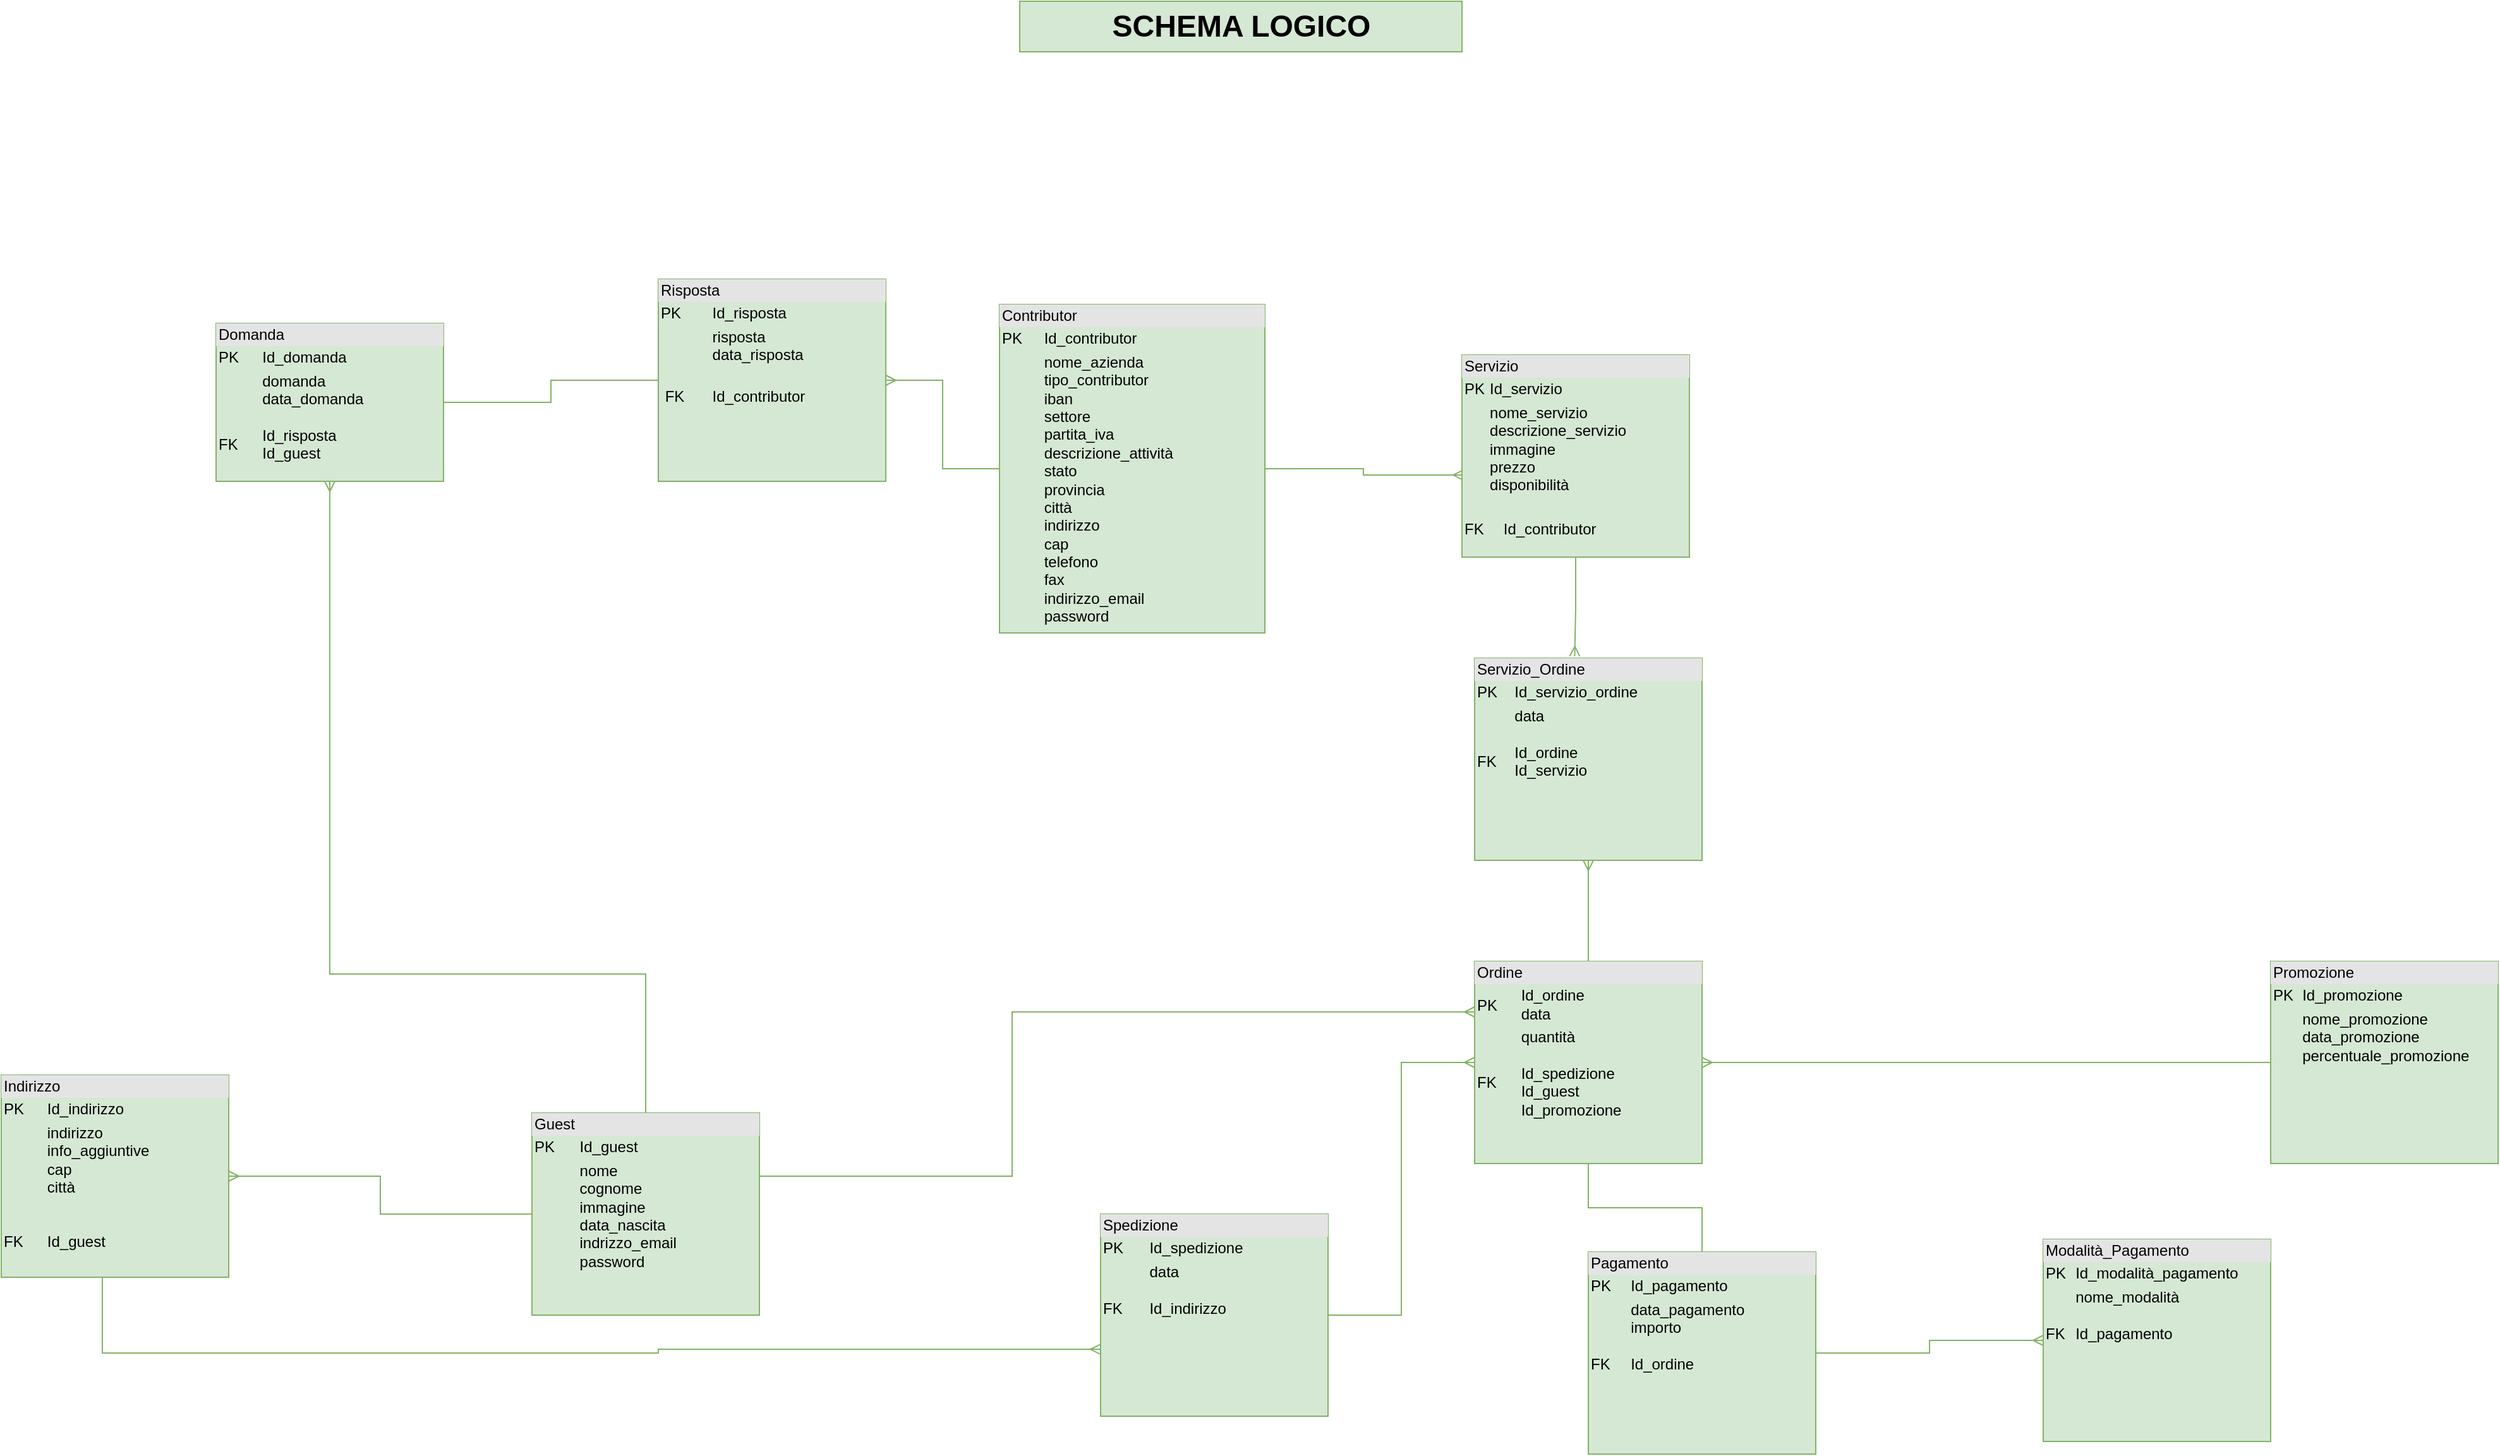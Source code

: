 <mxfile version="14.6.11" type="github">
  <diagram id="g6IiTkrhObTsg7WS-nIB" name="Page-1">
    <mxGraphModel dx="3784" dy="2228" grid="1" gridSize="10" guides="1" tooltips="1" connect="1" arrows="1" fold="1" page="1" pageScale="1" pageWidth="1400" pageHeight="850" math="0" shadow="0">
      <root>
        <mxCell id="0" />
        <mxCell id="1" parent="0" />
        <mxCell id="ecW4fC8Upqcy7Yiyt_hk-1" style="edgeStyle=orthogonalEdgeStyle;rounded=0;orthogonalLoop=1;jettySize=auto;html=1;entryX=0.006;entryY=0.594;entryDx=0;entryDy=0;entryPerimeter=0;endArrow=ERmany;endFill=0;startArrow=none;startFill=0;fillColor=#d5e8d4;strokeColor=#82b366;" edge="1" parent="1" source="ecW4fC8Upqcy7Yiyt_hk-2" target="ecW4fC8Upqcy7Yiyt_hk-8">
          <mxGeometry relative="1" as="geometry" />
        </mxCell>
        <mxCell id="ecW4fC8Upqcy7Yiyt_hk-2" value="&lt;div style=&quot;box-sizing: border-box ; width: 100% ; background: #e4e4e4 ; padding: 2px&quot;&gt;Contributor&amp;nbsp;&lt;/div&gt;&lt;table style=&quot;width: 100% ; font-size: 1em&quot; cellpadding=&quot;2&quot; cellspacing=&quot;0&quot;&gt;&lt;tbody&gt;&lt;tr&gt;&lt;td&gt;PK&lt;/td&gt;&lt;td&gt;Id_contributor&lt;br&gt;&lt;/td&gt;&lt;/tr&gt;&lt;tr&gt;&lt;td&gt;&lt;br&gt;&lt;br&gt;&lt;br&gt;&lt;br&gt;&lt;br&gt;&lt;br&gt;&lt;br&gt;&lt;br&gt;&lt;br&gt;&lt;br&gt;&lt;br&gt;&lt;/td&gt;&lt;td&gt;nome_azienda&lt;br&gt;tipo_contributor&lt;br&gt;iban&lt;br&gt;settore&lt;br&gt;partita_iva&lt;br&gt;descrizione_attività&lt;br&gt;stato&lt;br&gt;provincia&lt;br&gt;città&lt;br&gt;indirizzo&lt;br&gt;cap&lt;br&gt;telefono&lt;br&gt;fax&lt;br&gt;indirizzo_email&lt;br&gt;password&lt;br&gt;&lt;br&gt;&lt;br&gt;&lt;br&gt;&lt;br&gt;&lt;/td&gt;&lt;/tr&gt;&lt;tr&gt;&lt;td&gt;&amp;nbsp;&lt;/td&gt;&lt;td&gt;&lt;br&gt;&lt;/td&gt;&lt;/tr&gt;&lt;/tbody&gt;&lt;/table&gt;" style="verticalAlign=top;align=left;overflow=fill;html=1;fillColor=#d5e8d4;strokeColor=#82b366;" vertex="1" parent="1">
          <mxGeometry x="1160" y="350" width="210" height="260" as="geometry" />
        </mxCell>
        <mxCell id="ecW4fC8Upqcy7Yiyt_hk-3" style="edgeStyle=orthogonalEdgeStyle;rounded=0;orthogonalLoop=1;jettySize=auto;html=1;startArrow=none;startFill=0;endArrow=ERmany;endFill=0;fillColor=#d5e8d4;strokeColor=#82b366;" edge="1" parent="1" source="ecW4fC8Upqcy7Yiyt_hk-6" target="ecW4fC8Upqcy7Yiyt_hk-7">
          <mxGeometry relative="1" as="geometry">
            <Array as="points">
              <mxPoint x="880" y="880" />
              <mxPoint x="630" y="880" />
            </Array>
          </mxGeometry>
        </mxCell>
        <mxCell id="ecW4fC8Upqcy7Yiyt_hk-4" style="edgeStyle=orthogonalEdgeStyle;rounded=0;orthogonalLoop=1;jettySize=auto;html=1;entryX=1;entryY=0.5;entryDx=0;entryDy=0;startArrow=none;startFill=0;endArrow=ERmany;endFill=0;fillColor=#d5e8d4;strokeColor=#82b366;" edge="1" parent="1" source="ecW4fC8Upqcy7Yiyt_hk-6" target="ecW4fC8Upqcy7Yiyt_hk-21">
          <mxGeometry relative="1" as="geometry" />
        </mxCell>
        <mxCell id="ecW4fC8Upqcy7Yiyt_hk-5" style="edgeStyle=orthogonalEdgeStyle;rounded=0;orthogonalLoop=1;jettySize=auto;html=1;entryX=0;entryY=0.25;entryDx=0;entryDy=0;startArrow=none;startFill=0;fillColor=#d5e8d4;strokeColor=#82b366;endArrow=ERmany;endFill=0;exitX=1;exitY=0.5;exitDx=0;exitDy=0;" edge="1" parent="1" source="ecW4fC8Upqcy7Yiyt_hk-6" target="ecW4fC8Upqcy7Yiyt_hk-16">
          <mxGeometry relative="1" as="geometry">
            <Array as="points">
              <mxPoint x="1170" y="1040" />
              <mxPoint x="1170" y="910" />
            </Array>
          </mxGeometry>
        </mxCell>
        <mxCell id="ecW4fC8Upqcy7Yiyt_hk-6" value="&lt;div style=&quot;box-sizing: border-box ; width: 100% ; background: #e4e4e4 ; padding: 2px&quot;&gt;Guest&lt;/div&gt;&lt;table style=&quot;width: 100% ; font-size: 1em&quot; cellpadding=&quot;2&quot; cellspacing=&quot;0&quot;&gt;&lt;tbody&gt;&lt;tr&gt;&lt;td&gt;PK&lt;/td&gt;&lt;td&gt;Id_guest&lt;br&gt;&lt;/td&gt;&lt;/tr&gt;&lt;tr&gt;&lt;td&gt;&lt;br&gt;&lt;br&gt;&lt;br&gt;&lt;br&gt;&lt;/td&gt;&lt;td&gt;nome&lt;br&gt;cognome&lt;br&gt;immagine&lt;br&gt;data_nascita&lt;br&gt;indrizzo_email&lt;br&gt;password&lt;br&gt;&lt;br&gt;&lt;br&gt;&lt;br&gt;&lt;br&gt;&lt;/td&gt;&lt;/tr&gt;&lt;tr&gt;&lt;td&gt;&amp;nbsp;&lt;/td&gt;&lt;td&gt;&lt;br&gt;&lt;/td&gt;&lt;/tr&gt;&lt;/tbody&gt;&lt;/table&gt;" style="verticalAlign=top;align=left;overflow=fill;html=1;fillColor=#d5e8d4;strokeColor=#82b366;" vertex="1" parent="1">
          <mxGeometry x="790" y="990" width="180" height="160" as="geometry" />
        </mxCell>
        <mxCell id="ecW4fC8Upqcy7Yiyt_hk-7" value="&lt;div style=&quot;box-sizing: border-box ; width: 100% ; background: #e4e4e4 ; padding: 2px&quot;&gt;Domanda&amp;nbsp;&lt;/div&gt;&lt;table style=&quot;width: 100% ; font-size: 1em&quot; cellpadding=&quot;2&quot; cellspacing=&quot;0&quot;&gt;&lt;tbody&gt;&lt;tr&gt;&lt;td&gt;PK&lt;/td&gt;&lt;td&gt;Id_domanda&lt;br&gt;&lt;/td&gt;&lt;/tr&gt;&lt;tr&gt;&lt;td&gt;&lt;br&gt;&lt;br&gt;&lt;br&gt;FK&lt;/td&gt;&lt;td&gt;domanda&lt;br&gt;data_domanda&lt;br&gt;&lt;br&gt;Id_risposta&lt;br&gt;Id_guest&lt;/td&gt;&lt;/tr&gt;&lt;tr&gt;&lt;td&gt;&amp;nbsp;&lt;/td&gt;&lt;td&gt;&lt;br&gt;&lt;/td&gt;&lt;/tr&gt;&lt;/tbody&gt;&lt;/table&gt;" style="verticalAlign=top;align=left;overflow=fill;html=1;fillColor=#d5e8d4;strokeColor=#82b366;" vertex="1" parent="1">
          <mxGeometry x="540" y="365" width="180" height="125" as="geometry" />
        </mxCell>
        <mxCell id="ecW4fC8Upqcy7Yiyt_hk-39" style="edgeStyle=orthogonalEdgeStyle;rounded=0;orthogonalLoop=1;jettySize=auto;html=1;entryX=0.44;entryY=-0.009;entryDx=0;entryDy=0;entryPerimeter=0;endArrow=ERmany;endFill=0;fillColor=#d5e8d4;strokeColor=#82b366;" edge="1" parent="1" source="ecW4fC8Upqcy7Yiyt_hk-8" target="ecW4fC8Upqcy7Yiyt_hk-37">
          <mxGeometry relative="1" as="geometry" />
        </mxCell>
        <mxCell id="ecW4fC8Upqcy7Yiyt_hk-8" value="&lt;div style=&quot;box-sizing: border-box ; width: 100% ; background: #e4e4e4 ; padding: 2px&quot;&gt;Servizio&lt;/div&gt;&lt;table style=&quot;width: 100% ; font-size: 1em&quot; cellpadding=&quot;2&quot; cellspacing=&quot;0&quot;&gt;&lt;tbody&gt;&lt;tr&gt;&lt;td&gt;PK&lt;/td&gt;&lt;td&gt;Id_servizio&lt;br&gt;&lt;/td&gt;&lt;/tr&gt;&lt;tr&gt;&lt;td&gt;&lt;br&gt;&lt;/td&gt;&lt;td&gt;nome_servizio&lt;br&gt;descrizione_servizio&lt;br&gt;immagine&lt;br&gt;prezzo&lt;br&gt;disponibilità&lt;br&gt;&lt;br&gt;&lt;/td&gt;&lt;/tr&gt;&lt;tr&gt;&lt;td&gt;FK&lt;br&gt;&lt;br&gt;&lt;/td&gt;&lt;td&gt;&lt;table cellpadding=&quot;2&quot; cellspacing=&quot;0&quot; style=&quot;font-size: 1em ; width: 180px&quot;&gt;&lt;tbody&gt;&lt;tr&gt;&lt;td&gt;&lt;/td&gt;&lt;td&gt;Id_contributor&lt;/td&gt;&lt;/tr&gt;&lt;/tbody&gt;&lt;/table&gt;&lt;br&gt;&lt;/td&gt;&lt;/tr&gt;&lt;/tbody&gt;&lt;/table&gt;" style="verticalAlign=top;align=left;overflow=fill;html=1;fillColor=#d5e8d4;strokeColor=#82b366;" vertex="1" parent="1">
          <mxGeometry x="1526" y="390" width="180" height="160" as="geometry" />
        </mxCell>
        <mxCell id="ecW4fC8Upqcy7Yiyt_hk-9" value="&lt;div style=&quot;box-sizing: border-box ; width: 100% ; background: #e4e4e4 ; padding: 2px&quot;&gt;Promozione&lt;/div&gt;&lt;table style=&quot;width: 100% ; font-size: 1em&quot; cellpadding=&quot;2&quot; cellspacing=&quot;0&quot;&gt;&lt;tbody&gt;&lt;tr&gt;&lt;td&gt;PK&lt;/td&gt;&lt;td&gt;Id_promozione&lt;br&gt;&lt;/td&gt;&lt;/tr&gt;&lt;tr&gt;&lt;td&gt;&lt;br&gt;&lt;br&gt;&lt;br&gt;&lt;br&gt;&lt;/td&gt;&lt;td&gt;nome_promozione&lt;br&gt;data_promozione&lt;br&gt;percentuale_promozione&lt;br&gt;&lt;br&gt;&lt;br&gt;&lt;/td&gt;&lt;/tr&gt;&lt;tr&gt;&lt;td&gt;&amp;nbsp;&lt;/td&gt;&lt;td&gt;&lt;br&gt;&lt;/td&gt;&lt;/tr&gt;&lt;/tbody&gt;&lt;/table&gt;" style="verticalAlign=top;align=left;overflow=fill;html=1;fillColor=#d5e8d4;strokeColor=#82b366;" vertex="1" parent="1">
          <mxGeometry x="2166" y="870" width="180" height="160" as="geometry" />
        </mxCell>
        <mxCell id="ecW4fC8Upqcy7Yiyt_hk-10" style="edgeStyle=orthogonalEdgeStyle;rounded=0;orthogonalLoop=1;jettySize=auto;html=1;entryX=1;entryY=0.5;entryDx=0;entryDy=0;startArrow=none;startFill=0;endArrow=none;endFill=0;fillColor=#d5e8d4;strokeColor=#82b366;" edge="1" parent="1" source="ecW4fC8Upqcy7Yiyt_hk-12" target="ecW4fC8Upqcy7Yiyt_hk-7">
          <mxGeometry relative="1" as="geometry" />
        </mxCell>
        <mxCell id="ecW4fC8Upqcy7Yiyt_hk-11" style="edgeStyle=orthogonalEdgeStyle;rounded=0;orthogonalLoop=1;jettySize=auto;html=1;entryX=0;entryY=0.5;entryDx=0;entryDy=0;startArrow=ERmany;startFill=0;endArrow=none;endFill=0;fillColor=#d5e8d4;strokeColor=#82b366;" edge="1" parent="1" source="ecW4fC8Upqcy7Yiyt_hk-12" target="ecW4fC8Upqcy7Yiyt_hk-2">
          <mxGeometry relative="1" as="geometry" />
        </mxCell>
        <mxCell id="ecW4fC8Upqcy7Yiyt_hk-12" value="&lt;div style=&quot;box-sizing: border-box ; width: 100% ; background: #e4e4e4 ; padding: 2px&quot;&gt;Risposta&lt;/div&gt;&lt;table style=&quot;width: 100% ; font-size: 1em&quot; cellpadding=&quot;2&quot; cellspacing=&quot;0&quot;&gt;&lt;tbody&gt;&lt;tr&gt;&lt;td&gt;PK&lt;/td&gt;&lt;td&gt;Id_risposta&lt;br&gt;&lt;/td&gt;&lt;/tr&gt;&lt;tr&gt;&lt;td&gt;&lt;br&gt;&lt;br&gt;&lt;/td&gt;&lt;td&gt;risposta&lt;br&gt;data_risposta&lt;br&gt;&lt;br&gt;&lt;/td&gt;&lt;/tr&gt;&lt;tr&gt;&lt;td&gt;&amp;nbsp;FK&lt;/td&gt;&lt;td&gt;Id_contributor&lt;/td&gt;&lt;/tr&gt;&lt;/tbody&gt;&lt;/table&gt;" style="verticalAlign=top;align=left;overflow=fill;html=1;fillColor=#d5e8d4;strokeColor=#82b366;" vertex="1" parent="1">
          <mxGeometry x="890" y="330" width="180" height="160" as="geometry" />
        </mxCell>
        <mxCell id="ecW4fC8Upqcy7Yiyt_hk-13" style="edgeStyle=orthogonalEdgeStyle;rounded=0;orthogonalLoop=1;jettySize=auto;html=1;entryX=0;entryY=0.5;entryDx=0;entryDy=0;startArrow=ERmany;startFill=0;endArrow=none;endFill=0;fillColor=#d5e8d4;strokeColor=#82b366;" edge="1" parent="1" source="ecW4fC8Upqcy7Yiyt_hk-16" target="ecW4fC8Upqcy7Yiyt_hk-9">
          <mxGeometry relative="1" as="geometry" />
        </mxCell>
        <mxCell id="ecW4fC8Upqcy7Yiyt_hk-14" style="edgeStyle=orthogonalEdgeStyle;rounded=0;orthogonalLoop=1;jettySize=auto;html=1;entryX=0.5;entryY=0;entryDx=0;entryDy=0;startArrow=none;startFill=0;endArrow=none;endFill=0;fillColor=#d5e8d4;strokeColor=#82b366;" edge="1" parent="1" source="ecW4fC8Upqcy7Yiyt_hk-16" target="ecW4fC8Upqcy7Yiyt_hk-18">
          <mxGeometry relative="1" as="geometry" />
        </mxCell>
        <mxCell id="ecW4fC8Upqcy7Yiyt_hk-38" style="edgeStyle=orthogonalEdgeStyle;rounded=0;orthogonalLoop=1;jettySize=auto;html=1;entryX=0.5;entryY=1;entryDx=0;entryDy=0;endArrow=ERmany;endFill=0;fillColor=#d5e8d4;strokeColor=#82b366;" edge="1" parent="1" source="ecW4fC8Upqcy7Yiyt_hk-16" target="ecW4fC8Upqcy7Yiyt_hk-37">
          <mxGeometry relative="1" as="geometry" />
        </mxCell>
        <mxCell id="ecW4fC8Upqcy7Yiyt_hk-16" value="&lt;div style=&quot;box-sizing: border-box ; width: 100% ; background: #e4e4e4 ; padding: 2px&quot;&gt;Ordine&lt;/div&gt;&lt;table style=&quot;width: 100% ; font-size: 1em&quot; cellpadding=&quot;2&quot; cellspacing=&quot;0&quot;&gt;&lt;tbody&gt;&lt;tr&gt;&lt;td&gt;PK&lt;/td&gt;&lt;td&gt;Id_ordine&lt;br&gt;data&lt;/td&gt;&lt;/tr&gt;&lt;tr&gt;&lt;td&gt;&lt;br&gt;FK&lt;/td&gt;&lt;td&gt;quantità&lt;br&gt;&lt;br&gt;Id_spedizione&lt;br&gt;Id_guest&lt;br&gt;Id_promozione&lt;/td&gt;&lt;/tr&gt;&lt;tr&gt;&lt;td&gt;&amp;nbsp;&lt;/td&gt;&lt;td&gt;&lt;br&gt;&lt;/td&gt;&lt;/tr&gt;&lt;/tbody&gt;&lt;/table&gt;" style="verticalAlign=top;align=left;overflow=fill;html=1;fillColor=#d5e8d4;strokeColor=#82b366;" vertex="1" parent="1">
          <mxGeometry x="1536" y="870" width="180" height="160" as="geometry" />
        </mxCell>
        <mxCell id="ecW4fC8Upqcy7Yiyt_hk-17" style="edgeStyle=orthogonalEdgeStyle;rounded=0;orthogonalLoop=1;jettySize=auto;html=1;entryX=0;entryY=0.5;entryDx=0;entryDy=0;startArrow=none;startFill=0;endArrow=ERmany;endFill=0;fillColor=#d5e8d4;strokeColor=#82b366;" edge="1" parent="1" source="ecW4fC8Upqcy7Yiyt_hk-18" target="ecW4fC8Upqcy7Yiyt_hk-19">
          <mxGeometry relative="1" as="geometry" />
        </mxCell>
        <mxCell id="ecW4fC8Upqcy7Yiyt_hk-18" value="&lt;div style=&quot;box-sizing: border-box ; width: 100% ; background: #e4e4e4 ; padding: 2px&quot;&gt;Pagamento&lt;/div&gt;&lt;table style=&quot;width: 100% ; font-size: 1em&quot; cellpadding=&quot;2&quot; cellspacing=&quot;0&quot;&gt;&lt;tbody&gt;&lt;tr&gt;&lt;td&gt;PK&lt;/td&gt;&lt;td&gt;Id_pagamento&lt;br&gt;&lt;/td&gt;&lt;/tr&gt;&lt;tr&gt;&lt;td&gt;&lt;br&gt;FK&lt;/td&gt;&lt;td&gt;data_pagamento&lt;br&gt;importo&lt;br&gt;&lt;br&gt;Id_ordine&lt;br&gt;&lt;br&gt;&lt;br&gt;&lt;/td&gt;&lt;/tr&gt;&lt;tr&gt;&lt;td&gt;&amp;nbsp;&lt;/td&gt;&lt;td&gt;&lt;br&gt;&lt;/td&gt;&lt;/tr&gt;&lt;/tbody&gt;&lt;/table&gt;" style="verticalAlign=top;align=left;overflow=fill;html=1;fillColor=#d5e8d4;strokeColor=#82b366;" vertex="1" parent="1">
          <mxGeometry x="1626" y="1100" width="180" height="160" as="geometry" />
        </mxCell>
        <mxCell id="ecW4fC8Upqcy7Yiyt_hk-19" value="&lt;div style=&quot;box-sizing: border-box ; width: 100% ; background: #e4e4e4 ; padding: 2px&quot;&gt;Modalità_Pagamento&lt;/div&gt;&lt;table style=&quot;width: 100% ; font-size: 1em&quot; cellpadding=&quot;2&quot; cellspacing=&quot;0&quot;&gt;&lt;tbody&gt;&lt;tr&gt;&lt;td&gt;PK&lt;/td&gt;&lt;td&gt;Id_modalità_pagamento&lt;br&gt;&lt;/td&gt;&lt;/tr&gt;&lt;tr&gt;&lt;td&gt;FK&lt;/td&gt;&lt;td&gt;nome_modalità&lt;br&gt;&lt;br&gt;Id_pagamento&lt;br&gt;&lt;br&gt;&lt;br&gt;&lt;/td&gt;&lt;/tr&gt;&lt;tr&gt;&lt;td&gt;&amp;nbsp;&lt;/td&gt;&lt;td&gt;&lt;br&gt;&lt;/td&gt;&lt;/tr&gt;&lt;/tbody&gt;&lt;/table&gt;" style="verticalAlign=top;align=left;overflow=fill;html=1;fillColor=#d5e8d4;strokeColor=#82b366;" vertex="1" parent="1">
          <mxGeometry x="1986" y="1090" width="180" height="160" as="geometry" />
        </mxCell>
        <mxCell id="ecW4fC8Upqcy7Yiyt_hk-20" style="edgeStyle=orthogonalEdgeStyle;rounded=0;orthogonalLoop=1;jettySize=auto;html=1;entryX=0;entryY=0.669;entryDx=0;entryDy=0;entryPerimeter=0;startArrow=none;startFill=0;endArrow=ERmany;endFill=0;fillColor=#d5e8d4;strokeColor=#82b366;" edge="1" parent="1" source="ecW4fC8Upqcy7Yiyt_hk-21" target="ecW4fC8Upqcy7Yiyt_hk-23">
          <mxGeometry relative="1" as="geometry">
            <Array as="points">
              <mxPoint x="450" y="1180" />
              <mxPoint x="890" y="1180" />
              <mxPoint x="890" y="1177" />
            </Array>
          </mxGeometry>
        </mxCell>
        <mxCell id="ecW4fC8Upqcy7Yiyt_hk-21" value="&lt;div style=&quot;box-sizing: border-box ; width: 100% ; background: #e4e4e4 ; padding: 2px&quot;&gt;Indirizzo&lt;/div&gt;&lt;table style=&quot;width: 100% ; font-size: 1em&quot; cellpadding=&quot;2&quot; cellspacing=&quot;0&quot;&gt;&lt;tbody&gt;&lt;tr&gt;&lt;td&gt;PK&lt;/td&gt;&lt;td&gt;Id_indirizzo&lt;br&gt;&lt;/td&gt;&lt;/tr&gt;&lt;tr&gt;&lt;td&gt;&lt;br&gt;&lt;br&gt;&lt;br&gt;&lt;br&gt;FK&lt;br&gt;&lt;br&gt;&lt;br&gt;&lt;/td&gt;&lt;td&gt;indirizzo&lt;br&gt;info_aggiuntive&lt;br&gt;cap&lt;br&gt;città&lt;br&gt;&lt;br&gt;&lt;br&gt;Id_guest&lt;br&gt;&lt;br&gt;&lt;br&gt;&lt;br&gt;&lt;br&gt;&lt;/td&gt;&lt;/tr&gt;&lt;tr&gt;&lt;td&gt;&amp;nbsp;&lt;/td&gt;&lt;td&gt;&lt;br&gt;&lt;/td&gt;&lt;/tr&gt;&lt;/tbody&gt;&lt;/table&gt;" style="verticalAlign=top;align=left;overflow=fill;html=1;fillColor=#d5e8d4;strokeColor=#82b366;" vertex="1" parent="1">
          <mxGeometry x="370" y="960" width="180" height="160" as="geometry" />
        </mxCell>
        <mxCell id="ecW4fC8Upqcy7Yiyt_hk-22" style="edgeStyle=orthogonalEdgeStyle;rounded=0;orthogonalLoop=1;jettySize=auto;html=1;entryX=0;entryY=0.5;entryDx=0;entryDy=0;startArrow=none;startFill=0;endArrow=ERmany;endFill=0;fillColor=#d5e8d4;strokeColor=#82b366;" edge="1" parent="1" source="ecW4fC8Upqcy7Yiyt_hk-23" target="ecW4fC8Upqcy7Yiyt_hk-16">
          <mxGeometry relative="1" as="geometry" />
        </mxCell>
        <mxCell id="ecW4fC8Upqcy7Yiyt_hk-23" value="&lt;div style=&quot;box-sizing: border-box ; width: 100% ; background: #e4e4e4 ; padding: 2px&quot;&gt;Spedizione&lt;/div&gt;&lt;table style=&quot;width: 100% ; font-size: 1em&quot; cellpadding=&quot;2&quot; cellspacing=&quot;0&quot;&gt;&lt;tbody&gt;&lt;tr&gt;&lt;td&gt;PK&lt;/td&gt;&lt;td&gt;Id_spedizione&lt;br&gt;&lt;/td&gt;&lt;/tr&gt;&lt;tr&gt;&lt;td&gt;&lt;br&gt;FK&lt;/td&gt;&lt;td&gt;data&lt;br&gt;&lt;br&gt;Id_indirizzo&lt;br&gt;&lt;br&gt;&lt;/td&gt;&lt;/tr&gt;&lt;tr&gt;&lt;td&gt;&amp;nbsp;&lt;/td&gt;&lt;td&gt;&lt;br&gt;&lt;/td&gt;&lt;/tr&gt;&lt;/tbody&gt;&lt;/table&gt;" style="verticalAlign=top;align=left;overflow=fill;html=1;fillColor=#d5e8d4;strokeColor=#82b366;" vertex="1" parent="1">
          <mxGeometry x="1240" y="1070" width="180" height="160" as="geometry" />
        </mxCell>
        <mxCell id="ecW4fC8Upqcy7Yiyt_hk-36" value="SCHEMA LOGICO" style="text;html=1;fontSize=24;fontStyle=1;verticalAlign=middle;align=center;rounded=0;sketch=0;fillColor=#d5e8d4;strokeColor=#82b366;" vertex="1" parent="1">
          <mxGeometry x="1176" y="110" width="350" height="40" as="geometry" />
        </mxCell>
        <mxCell id="ecW4fC8Upqcy7Yiyt_hk-37" value="&lt;div style=&quot;box-sizing: border-box ; width: 100% ; background: #e4e4e4 ; padding: 2px&quot;&gt;Servizio_Ordine&lt;/div&gt;&lt;table style=&quot;width: 100% ; font-size: 1em&quot; cellpadding=&quot;2&quot; cellspacing=&quot;0&quot;&gt;&lt;tbody&gt;&lt;tr&gt;&lt;td&gt;PK&lt;/td&gt;&lt;td&gt;Id_servizio_ordine&lt;br&gt;&lt;/td&gt;&lt;/tr&gt;&lt;tr&gt;&lt;td&gt;&lt;br&gt;FK&lt;/td&gt;&lt;td&gt;data&lt;br&gt;&lt;br&gt;Id_ordine&lt;br&gt;Id_servizio&lt;br&gt;&lt;br&gt;&lt;/td&gt;&lt;/tr&gt;&lt;tr&gt;&lt;td&gt;&amp;nbsp;&lt;/td&gt;&lt;td&gt;&lt;br&gt;&lt;/td&gt;&lt;/tr&gt;&lt;/tbody&gt;&lt;/table&gt;" style="verticalAlign=top;align=left;overflow=fill;html=1;fillColor=#d5e8d4;strokeColor=#82b366;" vertex="1" parent="1">
          <mxGeometry x="1536" y="630" width="180" height="160" as="geometry" />
        </mxCell>
      </root>
    </mxGraphModel>
  </diagram>
</mxfile>
